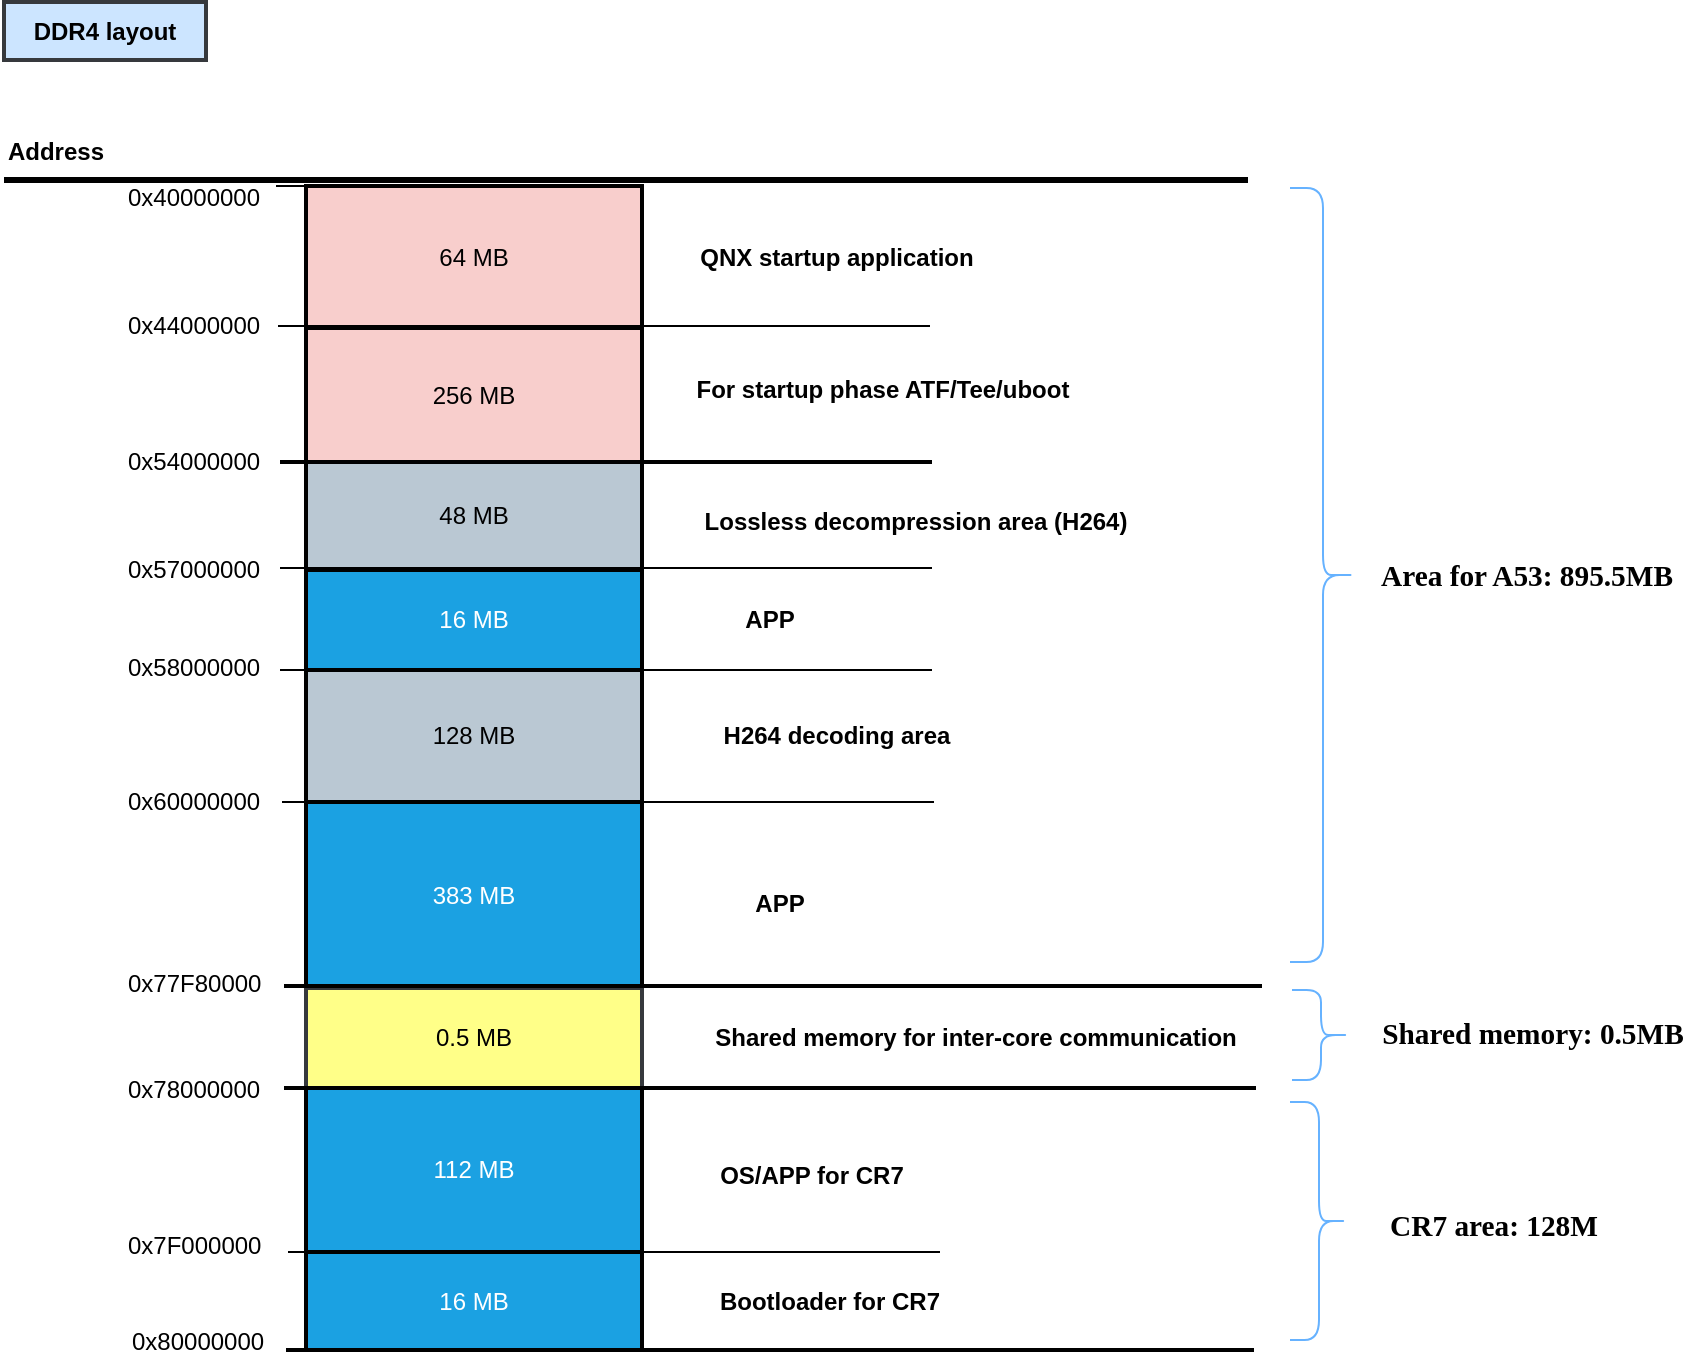 <mxfile version="17.1.3" type="github" pages="2"><diagram id="xaWncU6Pjf5TYVyJ0NIQ" name="第 1 页"><mxGraphModel dx="782" dy="436" grid="0" gridSize="10" guides="1" tooltips="1" connect="1" arrows="1" fold="1" page="0" pageScale="1" pageWidth="850" pageHeight="1100" math="0" shadow="0"><root><mxCell id="0"/><mxCell id="1" parent="0"/><mxCell id="3PWXR5hr3XgnhT8utv9f-1" value="" style="endArrow=none;html=1;strokeWidth=3;" parent="1" edge="1"><mxGeometry width="50" height="50" relative="1" as="geometry"><mxPoint x="142" y="189" as="sourcePoint"/><mxPoint x="764" y="189" as="targetPoint"/></mxGeometry></mxCell><mxCell id="3PWXR5hr3XgnhT8utv9f-2" value="64 MB" style="rounded=0;whiteSpace=wrap;html=1;strokeWidth=2;fillColor=#f8cecc;" parent="1" vertex="1"><mxGeometry x="293" y="192" width="168" height="71" as="geometry"/></mxCell><mxCell id="3PWXR5hr3XgnhT8utv9f-3" value="256&amp;nbsp;MB" style="rounded=0;whiteSpace=wrap;html=1;strokeWidth=2;fillColor=#f8cecc;" parent="1" vertex="1"><mxGeometry x="293" y="263" width="168" height="67" as="geometry"/></mxCell><mxCell id="3PWXR5hr3XgnhT8utv9f-4" value="48 MB" style="rounded=0;whiteSpace=wrap;html=1;strokeWidth=2;fillColor=#bac8d3;" parent="1" vertex="1"><mxGeometry x="293" y="330" width="168" height="54" as="geometry"/></mxCell><mxCell id="3PWXR5hr3XgnhT8utv9f-5" value="16 MB" style="rounded=0;whiteSpace=wrap;html=1;strokeWidth=2;fillColor=#1ba1e2;fontColor=#ffffff;" parent="1" vertex="1"><mxGeometry x="293" y="384" width="168" height="50" as="geometry"/></mxCell><mxCell id="3PWXR5hr3XgnhT8utv9f-6" value="128 MB" style="rounded=0;whiteSpace=wrap;html=1;strokeWidth=2;fillColor=#bac8d3;" parent="1" vertex="1"><mxGeometry x="293" y="434" width="168" height="66" as="geometry"/></mxCell><mxCell id="3PWXR5hr3XgnhT8utv9f-7" value="383&amp;nbsp;MB" style="rounded=0;whiteSpace=wrap;html=1;strokeWidth=2;fillColor=#1ba1e2;fontColor=#ffffff;" parent="1" vertex="1"><mxGeometry x="293" y="500" width="168" height="93" as="geometry"/></mxCell><mxCell id="3PWXR5hr3XgnhT8utv9f-8" value="0.5 MB" style="rounded=0;whiteSpace=wrap;html=1;strokeWidth=2;fillColor=#ffff88;strokeColor=#36393d;" parent="1" vertex="1"><mxGeometry x="293" y="593" width="168" height="50" as="geometry"/></mxCell><mxCell id="3PWXR5hr3XgnhT8utv9f-9" value="112 MB" style="rounded=0;whiteSpace=wrap;html=1;strokeWidth=2;fillColor=#1ba1e2;fontColor=#ffffff;" parent="1" vertex="1"><mxGeometry x="293" y="643" width="168" height="82" as="geometry"/></mxCell><mxCell id="3PWXR5hr3XgnhT8utv9f-10" value="16 MB" style="rounded=0;whiteSpace=wrap;html=1;strokeWidth=2;fillColor=#1ba1e2;fontColor=#ffffff;" parent="1" vertex="1"><mxGeometry x="293" y="725" width="168" height="49" as="geometry"/></mxCell><mxCell id="3PWXR5hr3XgnhT8utv9f-11" value="" style="endArrow=none;html=1;strokeWidth=2;" parent="1" edge="1"><mxGeometry width="50" height="50" relative="1" as="geometry"><mxPoint x="280" y="330" as="sourcePoint"/><mxPoint x="606" y="330" as="targetPoint"/></mxGeometry></mxCell><mxCell id="3PWXR5hr3XgnhT8utv9f-12" value="" style="endArrow=none;html=1;strokeWidth=1;" parent="1" edge="1"><mxGeometry width="50" height="50" relative="1" as="geometry"><mxPoint x="279" y="262" as="sourcePoint"/><mxPoint x="605" y="262" as="targetPoint"/></mxGeometry></mxCell><mxCell id="3PWXR5hr3XgnhT8utv9f-13" value="" style="endArrow=none;html=1;strokeWidth=1;" parent="1" edge="1"><mxGeometry width="50" height="50" relative="1" as="geometry"><mxPoint x="280" y="383" as="sourcePoint"/><mxPoint x="606" y="383" as="targetPoint"/></mxGeometry></mxCell><mxCell id="3PWXR5hr3XgnhT8utv9f-14" value="" style="endArrow=none;html=1;strokeWidth=1;" parent="1" edge="1"><mxGeometry width="50" height="50" relative="1" as="geometry"><mxPoint x="280" y="434" as="sourcePoint"/><mxPoint x="606" y="434" as="targetPoint"/></mxGeometry></mxCell><mxCell id="3PWXR5hr3XgnhT8utv9f-15" value="" style="endArrow=none;html=1;strokeWidth=1;" parent="1" edge="1"><mxGeometry width="50" height="50" relative="1" as="geometry"><mxPoint x="281" y="500" as="sourcePoint"/><mxPoint x="607" y="500" as="targetPoint"/></mxGeometry></mxCell><mxCell id="3PWXR5hr3XgnhT8utv9f-16" value="" style="endArrow=none;html=1;strokeWidth=2;" parent="1" edge="1"><mxGeometry width="50" height="50" relative="1" as="geometry"><mxPoint x="282" y="592" as="sourcePoint"/><mxPoint x="771" y="592" as="targetPoint"/></mxGeometry></mxCell><mxCell id="3PWXR5hr3XgnhT8utv9f-17" value="" style="endArrow=none;html=1;strokeWidth=2;" parent="1" edge="1"><mxGeometry width="50" height="50" relative="1" as="geometry"><mxPoint x="282" y="643" as="sourcePoint"/><mxPoint x="768" y="643" as="targetPoint"/></mxGeometry></mxCell><mxCell id="3PWXR5hr3XgnhT8utv9f-18" value="" style="endArrow=none;html=1;strokeWidth=1;" parent="1" edge="1"><mxGeometry width="50" height="50" relative="1" as="geometry"><mxPoint x="284" y="725" as="sourcePoint"/><mxPoint x="610" y="725" as="targetPoint"/></mxGeometry></mxCell><mxCell id="3PWXR5hr3XgnhT8utv9f-19" value="" style="endArrow=none;html=1;strokeWidth=2;" parent="1" edge="1"><mxGeometry width="50" height="50" relative="1" as="geometry"><mxPoint x="283" y="774" as="sourcePoint"/><mxPoint x="767" y="774" as="targetPoint"/></mxGeometry></mxCell><mxCell id="3PWXR5hr3XgnhT8utv9f-20" value="&lt;b&gt;For startup phase ATF/Tee/uboot&lt;/b&gt;" style="text;html=1;strokeColor=none;fillColor=none;align=center;verticalAlign=middle;whiteSpace=wrap;rounded=0;" parent="1" vertex="1"><mxGeometry x="463.5" y="284" width="235" height="20" as="geometry"/></mxCell><mxCell id="3PWXR5hr3XgnhT8utv9f-21" value="&lt;b&gt;QNX startup application&lt;/b&gt;" style="text;html=1;strokeColor=none;fillColor=none;align=center;verticalAlign=middle;whiteSpace=wrap;rounded=0;" parent="1" vertex="1"><mxGeometry x="478" y="217.5" width="161" height="20" as="geometry"/></mxCell><mxCell id="3PWXR5hr3XgnhT8utv9f-22" value="&lt;b&gt;Lossless decompression area (H264)&lt;/b&gt;" style="text;html=1;strokeColor=none;fillColor=none;align=center;verticalAlign=middle;whiteSpace=wrap;rounded=0;" parent="1" vertex="1"><mxGeometry x="482" y="350" width="232" height="20" as="geometry"/></mxCell><mxCell id="3PWXR5hr3XgnhT8utv9f-23" value="&lt;b&gt;APP&lt;/b&gt;" style="text;html=1;strokeColor=none;fillColor=none;align=center;verticalAlign=middle;whiteSpace=wrap;rounded=0;" parent="1" vertex="1"><mxGeometry x="505" y="399" width="40" height="20" as="geometry"/></mxCell><mxCell id="3PWXR5hr3XgnhT8utv9f-24" value="&lt;b&gt;H264 decoding area&lt;/b&gt;" style="text;html=1;strokeColor=none;fillColor=none;align=center;verticalAlign=middle;whiteSpace=wrap;rounded=0;" parent="1" vertex="1"><mxGeometry x="485" y="457" width="147" height="20" as="geometry"/></mxCell><mxCell id="3PWXR5hr3XgnhT8utv9f-25" style="edgeStyle=orthogonalEdgeStyle;rounded=0;orthogonalLoop=1;jettySize=auto;html=1;exitX=0.5;exitY=1;exitDx=0;exitDy=0;strokeWidth=1;" parent="1" source="3PWXR5hr3XgnhT8utv9f-24" target="3PWXR5hr3XgnhT8utv9f-24" edge="1"><mxGeometry relative="1" as="geometry"/></mxCell><mxCell id="3PWXR5hr3XgnhT8utv9f-26" value="&lt;b&gt;APP&lt;/b&gt;" style="text;html=1;strokeColor=none;fillColor=none;align=center;verticalAlign=middle;whiteSpace=wrap;rounded=0;" parent="1" vertex="1"><mxGeometry x="510" y="541" width="40" height="20" as="geometry"/></mxCell><mxCell id="3PWXR5hr3XgnhT8utv9f-27" value="&lt;b&gt;Shared memory for inter-core communication&lt;/b&gt;" style="text;html=1;strokeColor=none;fillColor=none;align=center;verticalAlign=middle;whiteSpace=wrap;rounded=0;" parent="1" vertex="1"><mxGeometry x="491" y="608" width="274" height="20" as="geometry"/></mxCell><mxCell id="3PWXR5hr3XgnhT8utv9f-28" value="&lt;b&gt;OS/APP for CR7&lt;/b&gt;" style="text;html=1;strokeColor=none;fillColor=none;align=center;verticalAlign=middle;whiteSpace=wrap;rounded=0;" parent="1" vertex="1"><mxGeometry x="472" y="677" width="148" height="20" as="geometry"/></mxCell><mxCell id="3PWXR5hr3XgnhT8utv9f-29" value="&lt;b&gt;Bootloader for CR7&lt;/b&gt;" style="text;html=1;strokeColor=none;fillColor=none;align=center;verticalAlign=middle;whiteSpace=wrap;rounded=0;" parent="1" vertex="1"><mxGeometry x="490" y="739.5" width="130" height="20" as="geometry"/></mxCell><mxCell id="3PWXR5hr3XgnhT8utv9f-30" value="&lt;b&gt;Address&lt;/b&gt;" style="text;html=1;strokeColor=none;fillColor=none;align=center;verticalAlign=middle;whiteSpace=wrap;rounded=0;" parent="1" vertex="1"><mxGeometry x="148" y="165" width="40" height="20" as="geometry"/></mxCell><mxCell id="3PWXR5hr3XgnhT8utv9f-32" value="&lt;b&gt;DDR4 layout&lt;/b&gt;" style="rounded=0;whiteSpace=wrap;html=1;strokeColor=#36393d;strokeWidth=2;fillColor=#cce5ff;" parent="1" vertex="1"><mxGeometry x="142" y="100" width="101" height="29" as="geometry"/></mxCell><mxCell id="3PWXR5hr3XgnhT8utv9f-34" value="" style="endArrow=none;html=1;strokeWidth=1;" parent="1" edge="1"><mxGeometry width="50" height="50" relative="1" as="geometry"><mxPoint x="278" y="192" as="sourcePoint"/><mxPoint x="451" y="192" as="targetPoint"/></mxGeometry></mxCell><mxCell id="3PWXR5hr3XgnhT8utv9f-35" value="0x40000000" style="text;html=1;strokeColor=none;fillColor=none;align=center;verticalAlign=middle;whiteSpace=wrap;rounded=0;" parent="1" vertex="1"><mxGeometry x="217" y="188" width="40" height="20" as="geometry"/></mxCell><mxCell id="3PWXR5hr3XgnhT8utv9f-37" value="0x44000000" style="text;whiteSpace=wrap;html=1;" parent="1" vertex="1"><mxGeometry x="202" y="248" width="86" height="28" as="geometry"/></mxCell><mxCell id="3PWXR5hr3XgnhT8utv9f-38" value="0x54000000" style="text;whiteSpace=wrap;html=1;" parent="1" vertex="1"><mxGeometry x="202" y="316" width="86" height="28" as="geometry"/></mxCell><mxCell id="3PWXR5hr3XgnhT8utv9f-39" value="0x57000000" style="text;whiteSpace=wrap;html=1;" parent="1" vertex="1"><mxGeometry x="202" y="370" width="86" height="28" as="geometry"/></mxCell><mxCell id="3PWXR5hr3XgnhT8utv9f-40" value="0x58000000" style="text;whiteSpace=wrap;html=1;" parent="1" vertex="1"><mxGeometry x="202" y="419" width="86" height="28" as="geometry"/></mxCell><mxCell id="3PWXR5hr3XgnhT8utv9f-41" value="0x60000000" style="text;whiteSpace=wrap;html=1;" parent="1" vertex="1"><mxGeometry x="202" y="486" width="86" height="28" as="geometry"/></mxCell><mxCell id="3PWXR5hr3XgnhT8utv9f-42" value="0x77F80000" style="text;whiteSpace=wrap;html=1;" parent="1" vertex="1"><mxGeometry x="202" y="577" width="86" height="28" as="geometry"/></mxCell><mxCell id="3PWXR5hr3XgnhT8utv9f-43" value="0x78000000" style="text;whiteSpace=wrap;html=1;" parent="1" vertex="1"><mxGeometry x="202" y="630" width="86" height="28" as="geometry"/></mxCell><mxCell id="3PWXR5hr3XgnhT8utv9f-44" value="0x7F000000" style="text;whiteSpace=wrap;html=1;" parent="1" vertex="1"><mxGeometry x="202" y="708" width="86" height="28" as="geometry"/></mxCell><mxCell id="3PWXR5hr3XgnhT8utv9f-45" value="0x80000000" style="text;whiteSpace=wrap;html=1;" parent="1" vertex="1"><mxGeometry x="204" y="756" width="86" height="28" as="geometry"/></mxCell><mxCell id="3PWXR5hr3XgnhT8utv9f-48" value="" style="shape=curlyBracket;whiteSpace=wrap;html=1;rounded=1;strokeWidth=1;direction=west;fillColor=#66B2FF;strokeColor=#66B2FF;" parent="1" vertex="1"><mxGeometry x="785" y="193" width="33" height="387" as="geometry"/></mxCell><mxCell id="3PWXR5hr3XgnhT8utv9f-52" value="&lt;p style=&quot;margin-top: 0pt ; margin-bottom: 0pt ; margin-left: 0in ; text-indent: 0in&quot;&gt;&lt;span style=&quot;font-size: 11pt ; font-family: &amp;#34;times new roman&amp;#34;&quot;&gt;&lt;b&gt;Area for A53: 895.5MB&lt;/b&gt;&lt;/span&gt;&lt;/p&gt;" style="text;html=1;strokeColor=none;fillColor=none;align=center;verticalAlign=middle;whiteSpace=wrap;rounded=0;" parent="1" vertex="1"><mxGeometry x="826" y="376.5" width="155" height="20" as="geometry"/></mxCell><mxCell id="3PWXR5hr3XgnhT8utv9f-53" value="" style="shape=curlyBracket;whiteSpace=wrap;html=1;rounded=1;strokeWidth=1;direction=west;fillColor=#ffff88;strokeColor=#66B2FF;" parent="1" vertex="1"><mxGeometry x="786" y="594" width="29" height="45" as="geometry"/></mxCell><mxCell id="3PWXR5hr3XgnhT8utv9f-54" value="&lt;p style=&quot;margin-top: 0pt ; margin-bottom: 0pt ; margin-left: 0in ; text-indent: 0in&quot;&gt;&lt;span style=&quot;font-size: 11pt ; font-family: &amp;#34;times new roman&amp;#34;&quot;&gt;&lt;b&gt;Shared memory: 0.5MB&lt;/b&gt;&lt;/span&gt;&lt;/p&gt;" style="text;html=1;strokeColor=none;fillColor=none;align=center;verticalAlign=middle;whiteSpace=wrap;rounded=0;" parent="1" vertex="1"><mxGeometry x="829" y="606" width="155" height="20" as="geometry"/></mxCell><mxCell id="3PWXR5hr3XgnhT8utv9f-55" value="" style="shape=curlyBracket;whiteSpace=wrap;html=1;rounded=1;strokeWidth=1;direction=west;size=0.5;strokeColor=#66B2FF;" parent="1" vertex="1"><mxGeometry x="785" y="650" width="29" height="119" as="geometry"/></mxCell><mxCell id="3PWXR5hr3XgnhT8utv9f-56" value="&lt;p style=&quot;margin-top: 0pt ; margin-bottom: 0pt ; margin-left: 0in ; text-indent: 0in&quot;&gt;&lt;span style=&quot;font-size: 11pt ; font-family: &amp;#34;times new roman&amp;#34;&quot;&gt;&lt;b&gt;CR7 area: 128M&lt;/b&gt;&lt;/span&gt;&lt;/p&gt;" style="text;html=1;strokeColor=none;fillColor=none;align=center;verticalAlign=middle;whiteSpace=wrap;rounded=0;" parent="1" vertex="1"><mxGeometry x="814" y="702" width="146" height="20" as="geometry"/></mxCell></root></mxGraphModel></diagram><diagram id="c9eb7zJTUilHZJ3C0_XF" name="Page-2"><mxGraphModel dx="782" dy="436" grid="1" gridSize="10" guides="1" tooltips="1" connect="1" arrows="1" fold="1" page="1" pageScale="1" pageWidth="827" pageHeight="1169" math="0" shadow="0"><root><mxCell id="l_0SMUKSORSITOLA1BkK-0"/><mxCell id="l_0SMUKSORSITOLA1BkK-1" parent="l_0SMUKSORSITOLA1BkK-0"/><mxCell id="l_0SMUKSORSITOLA1BkK-2" value="" style="endArrow=none;html=1;strokeWidth=3;" edge="1" parent="l_0SMUKSORSITOLA1BkK-1"><mxGeometry width="50" height="50" relative="1" as="geometry"><mxPoint x="303" y="217" as="sourcePoint"/><mxPoint x="1048" y="217" as="targetPoint"/></mxGeometry></mxCell><mxCell id="l_0SMUKSORSITOLA1BkK-3" value="&lt;br&gt;&lt;table border=&quot;0&quot; cellpadding=&quot;0&quot; cellspacing=&quot;0&quot; width=&quot;148&quot; style=&quot;border-collapse: collapse ; width: 111pt&quot;&gt;&lt;tbody&gt;&lt;tr style=&quot;height: 28pt&quot;&gt;&lt;td height=&quot;37&quot; class=&quot;xl299&quot; width=&quot;148&quot; style=&quot;height: 28pt ; width: 111pt&quot;&gt;Boot Area Partition 1&lt;/td&gt;&lt;/tr&gt;&lt;/tbody&gt;&lt;/table&gt;" style="rounded=0;whiteSpace=wrap;html=1;strokeWidth=2;fillColor=#fa6800;fontColor=#ffffff;" vertex="1" parent="l_0SMUKSORSITOLA1BkK-1"><mxGeometry x="613" y="218" width="172" height="45" as="geometry"/></mxCell><mxCell id="l_0SMUKSORSITOLA1BkK-4" value="&lt;span style=&quot;color: rgb(51 , 51 , 51) ; font-family: &amp;#34;arial&amp;#34; , &amp;#34;microsoft yahei&amp;#34; , &amp;#34;\\5fae软雅黑&amp;#34; , &amp;#34;\\5b8b体&amp;#34; , &amp;#34;malgun gothic&amp;#34; , &amp;#34;meiryo&amp;#34; , sans-serif ; font-size: 14px ; line-height: 25.99px ; text-align: justify ; background-color: rgb(247 , 248 , 250)&quot;&gt;&lt;b&gt;eMMC Partition&lt;/b&gt;&lt;/span&gt;" style="text;html=1;strokeColor=none;fillColor=none;align=center;verticalAlign=middle;whiteSpace=wrap;rounded=0;" vertex="1" parent="l_0SMUKSORSITOLA1BkK-1"><mxGeometry x="313.5" y="180" width="115" height="20" as="geometry"/></mxCell><mxCell id="l_0SMUKSORSITOLA1BkK-5" value="&lt;br&gt;&lt;table border=&quot;0&quot; cellpadding=&quot;0&quot; cellspacing=&quot;0&quot; width=&quot;148&quot; style=&quot;border-collapse: collapse ; width: 111pt&quot;&gt;&lt;tbody&gt;&lt;tr style=&quot;height: 28pt&quot;&gt;&lt;td height=&quot;37&quot; class=&quot;xl299&quot; width=&quot;148&quot; style=&quot;height: 28pt ; width: 111pt&quot;&gt;Boot Area Partition 2&lt;/td&gt;&lt;/tr&gt;&lt;/tbody&gt;&lt;/table&gt;" style="rounded=0;whiteSpace=wrap;html=1;strokeWidth=2;fillColor=#fa6800;fontColor=#ffffff;" vertex="1" parent="l_0SMUKSORSITOLA1BkK-1"><mxGeometry x="613" y="263" width="172" height="40" as="geometry"/></mxCell><mxCell id="l_0SMUKSORSITOLA1BkK-6" value="&lt;table border=&quot;0&quot; cellpadding=&quot;0&quot; cellspacing=&quot;0&quot; width=&quot;148&quot; style=&quot;border-collapse: collapse ; width: 111pt&quot;&gt;&lt;tbody&gt;&lt;tr style=&quot;height: 28.0pt&quot;&gt;&lt;td height=&quot;37&quot; class=&quot;xl299&quot; width=&quot;148&quot; style=&quot;height: 28.0pt ; width: 111pt&quot;&gt;RPMB&lt;/td&gt;&lt;/tr&gt;&lt;/tbody&gt;&lt;/table&gt;" style="rounded=0;whiteSpace=wrap;html=1;strokeWidth=2;fillColor=#fa6800;fontColor=#ffffff;" vertex="1" parent="l_0SMUKSORSITOLA1BkK-1"><mxGeometry x="613" y="303" width="172" height="45" as="geometry"/></mxCell><mxCell id="l_0SMUKSORSITOLA1BkK-7" value="&lt;table border=&quot;0&quot; cellpadding=&quot;0&quot; cellspacing=&quot;0&quot; width=&quot;148&quot; style=&quot;border-collapse: collapse ; width: 111pt&quot;&gt;&lt;tbody&gt;&lt;tr style=&quot;height: 28.0pt&quot;&gt;&lt;td height=&quot;37&quot; class=&quot;xl299&quot; width=&quot;148&quot; style=&quot;height: 28.0pt ; width: 111pt&quot;&gt;&lt;b&gt;raw date&lt;/b&gt;&lt;/td&gt;&lt;/tr&gt;&lt;/tbody&gt;&lt;/table&gt;" style="rounded=0;whiteSpace=wrap;html=1;strokeWidth=2;" vertex="1" parent="l_0SMUKSORSITOLA1BkK-1"><mxGeometry x="613" y="348" width="172" height="49" as="geometry"/></mxCell><mxCell id="l_0SMUKSORSITOLA1BkK-8" value="&lt;b&gt;/bootloaderA&lt;/b&gt;" style="rounded=0;whiteSpace=wrap;html=1;strokeWidth=2;fillColor=#dae8fc;" vertex="1" parent="l_0SMUKSORSITOLA1BkK-1"><mxGeometry x="613" y="392" width="172" height="48" as="geometry"/></mxCell><mxCell id="l_0SMUKSORSITOLA1BkK-9" value="&lt;b&gt;/bootloaderB&lt;/b&gt;" style="rounded=0;whiteSpace=wrap;html=1;strokeWidth=2;fillColor=#d5e8d4;" vertex="1" parent="l_0SMUKSORSITOLA1BkK-1"><mxGeometry x="613" y="438" width="172" height="43" as="geometry"/></mxCell><mxCell id="l_0SMUKSORSITOLA1BkK-10" value="&lt;b&gt;usrA&lt;/b&gt;" style="rounded=0;whiteSpace=wrap;html=1;strokeWidth=2;fillColor=#dae8fc;" vertex="1" parent="l_0SMUKSORSITOLA1BkK-1"><mxGeometry x="613" y="705" width="172" height="41" as="geometry"/></mxCell><mxCell id="l_0SMUKSORSITOLA1BkK-11" value="&lt;b&gt;/home/ApplicationA&lt;/b&gt;" style="rounded=0;whiteSpace=wrap;html=1;strokeWidth=2;fillColor=#dae8fc;" vertex="1" parent="l_0SMUKSORSITOLA1BkK-1"><mxGeometry x="613" y="746" width="172" height="44" as="geometry"/></mxCell><mxCell id="l_0SMUKSORSITOLA1BkK-12" value="&lt;b&gt;/home/GUI_App_AssA&lt;/b&gt;" style="rounded=0;whiteSpace=wrap;html=1;strokeWidth=2;fillColor=#dae8fc;" vertex="1" parent="l_0SMUKSORSITOLA1BkK-1"><mxGeometry x="613" y="790" width="172" height="40" as="geometry"/></mxCell><mxCell id="l_0SMUKSORSITOLA1BkK-13" value="&lt;b&gt;/home/MovieA&lt;/b&gt;" style="rounded=0;whiteSpace=wrap;html=1;strokeWidth=2;fillColor=#dae8fc;" vertex="1" parent="l_0SMUKSORSITOLA1BkK-1"><mxGeometry x="613" y="830" width="172" height="42" as="geometry"/></mxCell><mxCell id="l_0SMUKSORSITOLA1BkK-14" value="&lt;b&gt;/home/SoundA&lt;/b&gt;" style="rounded=0;whiteSpace=wrap;html=1;strokeWidth=2;fillColor=#dae8fc;" vertex="1" parent="l_0SMUKSORSITOLA1BkK-1"><mxGeometry x="613" y="872" width="172" height="42" as="geometry"/></mxCell><mxCell id="l_0SMUKSORSITOLA1BkK-15" value="&lt;b&gt;/usrB&lt;/b&gt;" style="rounded=0;whiteSpace=wrap;html=1;strokeWidth=2;fillColor=#d5e8d4;" vertex="1" parent="l_0SMUKSORSITOLA1BkK-1"><mxGeometry x="613" y="481.5" width="172" height="40" as="geometry"/></mxCell><mxCell id="l_0SMUKSORSITOLA1BkK-16" value="&lt;b&gt;/home/ApplicationB&lt;/b&gt;" style="rounded=0;whiteSpace=wrap;html=1;strokeWidth=2;fillColor=#d5e8d4;" vertex="1" parent="l_0SMUKSORSITOLA1BkK-1"><mxGeometry x="613" y="521.5" width="172" height="44" as="geometry"/></mxCell><mxCell id="l_0SMUKSORSITOLA1BkK-17" value="&lt;b&gt;/home/GUI_App_AssB&lt;/b&gt;" style="rounded=0;whiteSpace=wrap;html=1;strokeWidth=2;fillColor=#d5e8d4;" vertex="1" parent="l_0SMUKSORSITOLA1BkK-1"><mxGeometry x="613" y="565.5" width="172" height="44" as="geometry"/></mxCell><mxCell id="l_0SMUKSORSITOLA1BkK-18" value="&lt;b&gt;/home/MovieB&lt;/b&gt;" style="rounded=0;whiteSpace=wrap;html=1;strokeWidth=2;fillColor=#d5e8d4;" vertex="1" parent="l_0SMUKSORSITOLA1BkK-1"><mxGeometry x="613" y="609.5" width="172" height="46" as="geometry"/></mxCell><mxCell id="l_0SMUKSORSITOLA1BkK-19" value="&lt;b&gt;/home/SoundB&lt;/b&gt;" style="rounded=0;whiteSpace=wrap;html=1;strokeWidth=2;fillColor=#d5e8d4;" vertex="1" parent="l_0SMUKSORSITOLA1BkK-1"><mxGeometry x="613" y="655.5" width="172" height="50" as="geometry"/></mxCell><mxCell id="l_0SMUKSORSITOLA1BkK-20" value="&lt;b&gt;/fwtmp&lt;/b&gt;" style="rounded=0;whiteSpace=wrap;html=1;strokeWidth=2;fillColor=#dae8fc;" vertex="1" parent="l_0SMUKSORSITOLA1BkK-1"><mxGeometry x="613" y="914" width="172" height="46" as="geometry"/></mxCell><mxCell id="l_0SMUKSORSITOLA1BkK-21" value="&lt;b&gt;/slogtmp&lt;/b&gt;" style="rounded=0;whiteSpace=wrap;html=1;strokeWidth=2;fillColor=#dae8fc;" vertex="1" parent="l_0SMUKSORSITOLA1BkK-1"><mxGeometry x="613" y="960" width="172" height="46" as="geometry"/></mxCell><mxCell id="l_0SMUKSORSITOLA1BkK-22" value="&lt;b&gt;NoT USED&lt;/b&gt;" style="rounded=0;whiteSpace=wrap;html=1;strokeWidth=2;" vertex="1" parent="l_0SMUKSORSITOLA1BkK-1"><mxGeometry x="613" y="1002" width="172" height="45" as="geometry"/></mxCell><mxCell id="l_0SMUKSORSITOLA1BkK-23" value="&lt;b&gt;Boot Partition&lt;/b&gt;" style="text;html=1;strokeColor=none;fillColor=none;align=center;verticalAlign=middle;whiteSpace=wrap;rounded=0;" vertex="1" parent="l_0SMUKSORSITOLA1BkK-1"><mxGeometry x="803" y="256" width="90" height="20" as="geometry"/></mxCell><mxCell id="l_0SMUKSORSITOLA1BkK-24" value="" style="endArrow=none;html=1;strokeWidth=2;" edge="1" parent="l_0SMUKSORSITOLA1BkK-1"><mxGeometry width="50" height="50" relative="1" as="geometry"><mxPoint x="471" y="347" as="sourcePoint"/><mxPoint x="886" y="347" as="targetPoint"/><Array as="points"><mxPoint x="886" y="347"/><mxPoint x="952" y="347"/></Array></mxGeometry></mxCell><mxCell id="l_0SMUKSORSITOLA1BkK-25" value="" style="endArrow=none;html=1;strokeWidth=1;" edge="1" parent="l_0SMUKSORSITOLA1BkK-1"><mxGeometry width="50" height="50" relative="1" as="geometry"><mxPoint x="517" y="437" as="sourcePoint"/><mxPoint x="619" y="437" as="targetPoint"/></mxGeometry></mxCell><mxCell id="l_0SMUKSORSITOLA1BkK-26" value="&lt;b&gt;50MB&lt;/b&gt;" style="text;html=1;strokeColor=none;fillColor=none;align=center;verticalAlign=middle;whiteSpace=wrap;rounded=0;" vertex="1" parent="l_0SMUKSORSITOLA1BkK-1"><mxGeometry x="541" y="405" width="40" height="20" as="geometry"/></mxCell><mxCell id="l_0SMUKSORSITOLA1BkK-27" value="" style="endArrow=classic;startArrow=classic;html=1;strokeWidth=1;fillColor=#dae8fc;strokeColor=#85AEEB;" edge="1" parent="l_0SMUKSORSITOLA1BkK-1"><mxGeometry width="50" height="50" relative="1" as="geometry"><mxPoint x="596" y="434.5" as="sourcePoint"/><mxPoint x="596" y="395.5" as="targetPoint"/></mxGeometry></mxCell><mxCell id="l_0SMUKSORSITOLA1BkK-28" value="" style="endArrow=none;html=1;strokeWidth=1;" edge="1" parent="l_0SMUKSORSITOLA1BkK-1"><mxGeometry width="50" height="50" relative="1" as="geometry"><mxPoint x="517" y="704" as="sourcePoint"/><mxPoint x="619" y="704" as="targetPoint"/></mxGeometry></mxCell><mxCell id="l_0SMUKSORSITOLA1BkK-29" value="&lt;b&gt;50MB&lt;/b&gt;" style="text;html=1;strokeColor=none;fillColor=none;align=center;verticalAlign=middle;whiteSpace=wrap;rounded=0;" vertex="1" parent="l_0SMUKSORSITOLA1BkK-1"><mxGeometry x="541" y="448" width="40" height="20" as="geometry"/></mxCell><mxCell id="l_0SMUKSORSITOLA1BkK-30" value="" style="endArrow=classic;startArrow=classic;html=1;strokeWidth=1;fillColor=#dae8fc;strokeColor=#85AEEB;" edge="1" parent="l_0SMUKSORSITOLA1BkK-1"><mxGeometry width="50" height="50" relative="1" as="geometry"><mxPoint x="596" y="477.5" as="sourcePoint"/><mxPoint x="596" y="438.5" as="targetPoint"/></mxGeometry></mxCell><mxCell id="l_0SMUKSORSITOLA1BkK-31" value="" style="endArrow=none;html=1;strokeWidth=1;" edge="1" parent="l_0SMUKSORSITOLA1BkK-1"><mxGeometry width="50" height="50" relative="1" as="geometry"><mxPoint x="517" y="745.75" as="sourcePoint"/><mxPoint x="619" y="745.75" as="targetPoint"/></mxGeometry></mxCell><mxCell id="l_0SMUKSORSITOLA1BkK-32" value="&lt;b&gt;100MB&lt;/b&gt;" style="text;html=1;strokeColor=none;fillColor=none;align=center;verticalAlign=middle;whiteSpace=wrap;rounded=0;" vertex="1" parent="l_0SMUKSORSITOLA1BkK-1"><mxGeometry x="541" y="713.75" width="40" height="20" as="geometry"/></mxCell><mxCell id="l_0SMUKSORSITOLA1BkK-33" value="" style="endArrow=classic;startArrow=classic;html=1;strokeWidth=1;fillColor=#dae8fc;strokeColor=#85AEEB;" edge="1" parent="l_0SMUKSORSITOLA1BkK-1"><mxGeometry width="50" height="50" relative="1" as="geometry"><mxPoint x="596" y="743.25" as="sourcePoint"/><mxPoint x="596" y="704.25" as="targetPoint"/></mxGeometry></mxCell><mxCell id="l_0SMUKSORSITOLA1BkK-34" value="" style="endArrow=none;html=1;strokeWidth=1;" edge="1" parent="l_0SMUKSORSITOLA1BkK-1"><mxGeometry width="50" height="50" relative="1" as="geometry"><mxPoint x="517" y="789" as="sourcePoint"/><mxPoint x="619" y="789" as="targetPoint"/></mxGeometry></mxCell><mxCell id="l_0SMUKSORSITOLA1BkK-35" value="&lt;b&gt;200MB&lt;/b&gt;" style="text;html=1;strokeColor=none;fillColor=none;align=center;verticalAlign=middle;whiteSpace=wrap;rounded=0;" vertex="1" parent="l_0SMUKSORSITOLA1BkK-1"><mxGeometry x="541" y="757" width="40" height="20" as="geometry"/></mxCell><mxCell id="l_0SMUKSORSITOLA1BkK-36" value="" style="endArrow=classic;startArrow=classic;html=1;strokeWidth=1;fillColor=#dae8fc;strokeColor=#85AEEB;" edge="1" parent="l_0SMUKSORSITOLA1BkK-1"><mxGeometry width="50" height="50" relative="1" as="geometry"><mxPoint x="596" y="786.5" as="sourcePoint"/><mxPoint x="596" y="747.5" as="targetPoint"/></mxGeometry></mxCell><mxCell id="l_0SMUKSORSITOLA1BkK-37" value="" style="endArrow=none;html=1;strokeWidth=1;" edge="1" parent="l_0SMUKSORSITOLA1BkK-1"><mxGeometry width="50" height="50" relative="1" as="geometry"><mxPoint x="517" y="829" as="sourcePoint"/><mxPoint x="619" y="829" as="targetPoint"/></mxGeometry></mxCell><mxCell id="l_0SMUKSORSITOLA1BkK-38" value="&lt;b&gt;700MB&lt;/b&gt;" style="text;html=1;strokeColor=none;fillColor=none;align=center;verticalAlign=middle;whiteSpace=wrap;rounded=0;" vertex="1" parent="l_0SMUKSORSITOLA1BkK-1"><mxGeometry x="541" y="797" width="40" height="20" as="geometry"/></mxCell><mxCell id="l_0SMUKSORSITOLA1BkK-39" value="" style="endArrow=classic;startArrow=classic;html=1;strokeWidth=1;fillColor=#dae8fc;strokeColor=#85AEEB;" edge="1" parent="l_0SMUKSORSITOLA1BkK-1"><mxGeometry width="50" height="50" relative="1" as="geometry"><mxPoint x="596" y="826.5" as="sourcePoint"/><mxPoint x="596" y="787.5" as="targetPoint"/></mxGeometry></mxCell><mxCell id="l_0SMUKSORSITOLA1BkK-40" value="" style="endArrow=none;html=1;strokeWidth=1;" edge="1" parent="l_0SMUKSORSITOLA1BkK-1"><mxGeometry width="50" height="50" relative="1" as="geometry"><mxPoint x="517" y="871" as="sourcePoint"/><mxPoint x="619" y="871" as="targetPoint"/></mxGeometry></mxCell><mxCell id="l_0SMUKSORSITOLA1BkK-41" value="&lt;b&gt;300MB&lt;/b&gt;" style="text;html=1;strokeColor=none;fillColor=none;align=center;verticalAlign=middle;whiteSpace=wrap;rounded=0;" vertex="1" parent="l_0SMUKSORSITOLA1BkK-1"><mxGeometry x="541" y="839" width="40" height="20" as="geometry"/></mxCell><mxCell id="l_0SMUKSORSITOLA1BkK-42" value="" style="endArrow=classic;startArrow=classic;html=1;strokeWidth=1;fillColor=#dae8fc;strokeColor=#85AEEB;" edge="1" parent="l_0SMUKSORSITOLA1BkK-1"><mxGeometry width="50" height="50" relative="1" as="geometry"><mxPoint x="596" y="868.5" as="sourcePoint"/><mxPoint x="596" y="829.5" as="targetPoint"/></mxGeometry></mxCell><mxCell id="l_0SMUKSORSITOLA1BkK-43" value="" style="endArrow=none;html=1;strokeWidth=1;" edge="1" parent="l_0SMUKSORSITOLA1BkK-1"><mxGeometry width="50" height="50" relative="1" as="geometry"><mxPoint x="517" y="913" as="sourcePoint"/><mxPoint x="619" y="913" as="targetPoint"/></mxGeometry></mxCell><mxCell id="l_0SMUKSORSITOLA1BkK-44" value="&lt;b&gt;50MB&lt;/b&gt;" style="text;html=1;strokeColor=none;fillColor=none;align=center;verticalAlign=middle;whiteSpace=wrap;rounded=0;" vertex="1" parent="l_0SMUKSORSITOLA1BkK-1"><mxGeometry x="541" y="881" width="40" height="20" as="geometry"/></mxCell><mxCell id="l_0SMUKSORSITOLA1BkK-45" value="" style="endArrow=classic;startArrow=classic;html=1;strokeWidth=1;fillColor=#dae8fc;strokeColor=#85AEEB;" edge="1" parent="l_0SMUKSORSITOLA1BkK-1"><mxGeometry width="50" height="50" relative="1" as="geometry"><mxPoint x="596" y="910.5" as="sourcePoint"/><mxPoint x="596" y="871.5" as="targetPoint"/></mxGeometry></mxCell><mxCell id="l_0SMUKSORSITOLA1BkK-46" value="" style="endArrow=none;html=1;strokeWidth=1;" edge="1" parent="l_0SMUKSORSITOLA1BkK-1"><mxGeometry width="50" height="50" relative="1" as="geometry"><mxPoint x="517" y="520.5" as="sourcePoint"/><mxPoint x="619" y="520.5" as="targetPoint"/></mxGeometry></mxCell><mxCell id="l_0SMUKSORSITOLA1BkK-47" value="&lt;b&gt;100MB&lt;/b&gt;" style="text;html=1;strokeColor=none;fillColor=none;align=center;verticalAlign=middle;whiteSpace=wrap;rounded=0;" vertex="1" parent="l_0SMUKSORSITOLA1BkK-1"><mxGeometry x="541" y="488.5" width="40" height="20" as="geometry"/></mxCell><mxCell id="l_0SMUKSORSITOLA1BkK-48" value="" style="endArrow=classic;startArrow=classic;html=1;strokeWidth=1;fillColor=#dae8fc;strokeColor=#85AEEB;" edge="1" parent="l_0SMUKSORSITOLA1BkK-1"><mxGeometry width="50" height="50" relative="1" as="geometry"><mxPoint x="596" y="518" as="sourcePoint"/><mxPoint x="596" y="479" as="targetPoint"/><Array as="points"><mxPoint x="596" y="495.5"/></Array></mxGeometry></mxCell><mxCell id="l_0SMUKSORSITOLA1BkK-49" value="" style="endArrow=none;html=1;strokeWidth=1;" edge="1" parent="l_0SMUKSORSITOLA1BkK-1"><mxGeometry width="50" height="50" relative="1" as="geometry"><mxPoint x="517" y="564.5" as="sourcePoint"/><mxPoint x="619" y="564.5" as="targetPoint"/></mxGeometry></mxCell><mxCell id="l_0SMUKSORSITOLA1BkK-50" value="&lt;b&gt;200MB&lt;/b&gt;" style="text;html=1;strokeColor=none;fillColor=none;align=center;verticalAlign=middle;whiteSpace=wrap;rounded=0;" vertex="1" parent="l_0SMUKSORSITOLA1BkK-1"><mxGeometry x="541" y="532.5" width="40" height="20" as="geometry"/></mxCell><mxCell id="l_0SMUKSORSITOLA1BkK-51" value="" style="endArrow=classic;startArrow=classic;html=1;strokeWidth=1;fillColor=#dae8fc;strokeColor=#85AEEB;" edge="1" parent="l_0SMUKSORSITOLA1BkK-1"><mxGeometry width="50" height="50" relative="1" as="geometry"><mxPoint x="596" y="562" as="sourcePoint"/><mxPoint x="596" y="523" as="targetPoint"/></mxGeometry></mxCell><mxCell id="l_0SMUKSORSITOLA1BkK-52" value="" style="endArrow=none;html=1;strokeWidth=1;" edge="1" parent="l_0SMUKSORSITOLA1BkK-1"><mxGeometry width="50" height="50" relative="1" as="geometry"><mxPoint x="517" y="608.5" as="sourcePoint"/><mxPoint x="619" y="608.5" as="targetPoint"/></mxGeometry></mxCell><mxCell id="l_0SMUKSORSITOLA1BkK-53" value="&lt;b&gt;700MB&lt;/b&gt;" style="text;html=1;strokeColor=none;fillColor=none;align=center;verticalAlign=middle;whiteSpace=wrap;rounded=0;" vertex="1" parent="l_0SMUKSORSITOLA1BkK-1"><mxGeometry x="541" y="576.5" width="40" height="20" as="geometry"/></mxCell><mxCell id="l_0SMUKSORSITOLA1BkK-54" value="" style="endArrow=classic;startArrow=classic;html=1;strokeWidth=1;fillColor=#dae8fc;strokeColor=#85AEEB;" edge="1" parent="l_0SMUKSORSITOLA1BkK-1"><mxGeometry width="50" height="50" relative="1" as="geometry"><mxPoint x="596" y="606" as="sourcePoint"/><mxPoint x="596" y="567" as="targetPoint"/></mxGeometry></mxCell><mxCell id="l_0SMUKSORSITOLA1BkK-55" value="" style="endArrow=none;html=1;strokeWidth=1;" edge="1" parent="l_0SMUKSORSITOLA1BkK-1"><mxGeometry width="50" height="50" relative="1" as="geometry"><mxPoint x="517" y="654.5" as="sourcePoint"/><mxPoint x="619" y="654.5" as="targetPoint"/></mxGeometry></mxCell><mxCell id="l_0SMUKSORSITOLA1BkK-56" value="&lt;b&gt;300MB&lt;/b&gt;" style="text;html=1;strokeColor=none;fillColor=none;align=center;verticalAlign=middle;whiteSpace=wrap;rounded=0;" vertex="1" parent="l_0SMUKSORSITOLA1BkK-1"><mxGeometry x="541" y="622.5" width="40" height="20" as="geometry"/></mxCell><mxCell id="l_0SMUKSORSITOLA1BkK-57" value="" style="endArrow=classic;startArrow=classic;html=1;strokeWidth=1;fillColor=#dae8fc;strokeColor=#85AEEB;" edge="1" parent="l_0SMUKSORSITOLA1BkK-1"><mxGeometry width="50" height="50" relative="1" as="geometry"><mxPoint x="596" y="652" as="sourcePoint"/><mxPoint x="596" y="613" as="targetPoint"/></mxGeometry></mxCell><mxCell id="l_0SMUKSORSITOLA1BkK-58" value="" style="endArrow=none;html=1;strokeWidth=1;" edge="1" parent="l_0SMUKSORSITOLA1BkK-1"><mxGeometry width="50" height="50" relative="1" as="geometry"><mxPoint x="516" y="481.5" as="sourcePoint"/><mxPoint x="618" y="481.5" as="targetPoint"/></mxGeometry></mxCell><mxCell id="l_0SMUKSORSITOLA1BkK-59" value="&lt;b&gt;50MB&lt;/b&gt;" style="text;html=1;strokeColor=none;fillColor=none;align=center;verticalAlign=middle;whiteSpace=wrap;rounded=0;" vertex="1" parent="l_0SMUKSORSITOLA1BkK-1"><mxGeometry x="541" y="672.5" width="40" height="20" as="geometry"/></mxCell><mxCell id="l_0SMUKSORSITOLA1BkK-60" value="" style="endArrow=classic;startArrow=classic;html=1;strokeWidth=1;fillColor=#dae8fc;strokeColor=#85AEEB;" edge="1" parent="l_0SMUKSORSITOLA1BkK-1"><mxGeometry width="50" height="50" relative="1" as="geometry"><mxPoint x="596" y="702" as="sourcePoint"/><mxPoint x="596" y="663" as="targetPoint"/></mxGeometry></mxCell><mxCell id="l_0SMUKSORSITOLA1BkK-61" value="" style="endArrow=none;html=1;strokeWidth=1;" edge="1" parent="l_0SMUKSORSITOLA1BkK-1"><mxGeometry width="50" height="50" relative="1" as="geometry"><mxPoint x="517" y="959" as="sourcePoint"/><mxPoint x="619" y="959" as="targetPoint"/></mxGeometry></mxCell><mxCell id="l_0SMUKSORSITOLA1BkK-62" value="&lt;b&gt;1200MB&lt;/b&gt;" style="text;html=1;strokeColor=none;fillColor=none;align=center;verticalAlign=middle;whiteSpace=wrap;rounded=0;" vertex="1" parent="l_0SMUKSORSITOLA1BkK-1"><mxGeometry x="541" y="927" width="40" height="20" as="geometry"/></mxCell><mxCell id="l_0SMUKSORSITOLA1BkK-63" value="" style="endArrow=classic;startArrow=classic;html=1;strokeWidth=1;fillColor=#dae8fc;strokeColor=#85AEEB;" edge="1" parent="l_0SMUKSORSITOLA1BkK-1"><mxGeometry width="50" height="50" relative="1" as="geometry"><mxPoint x="596" y="956.5" as="sourcePoint"/><mxPoint x="596" y="917.5" as="targetPoint"/></mxGeometry></mxCell><mxCell id="l_0SMUKSORSITOLA1BkK-64" value="" style="endArrow=none;html=1;strokeWidth=1;" edge="1" parent="l_0SMUKSORSITOLA1BkK-1"><mxGeometry width="50" height="50" relative="1" as="geometry"><mxPoint x="517" y="1001" as="sourcePoint"/><mxPoint x="619" y="1001" as="targetPoint"/></mxGeometry></mxCell><mxCell id="l_0SMUKSORSITOLA1BkK-65" value="&lt;b&gt;3000MB&lt;/b&gt;" style="text;html=1;strokeColor=none;fillColor=none;align=center;verticalAlign=middle;whiteSpace=wrap;rounded=0;" vertex="1" parent="l_0SMUKSORSITOLA1BkK-1"><mxGeometry x="541" y="969" width="40" height="20" as="geometry"/></mxCell><mxCell id="l_0SMUKSORSITOLA1BkK-66" value="" style="endArrow=classic;startArrow=classic;html=1;strokeWidth=1;fillColor=#dae8fc;strokeColor=#85AEEB;" edge="1" parent="l_0SMUKSORSITOLA1BkK-1"><mxGeometry width="50" height="50" relative="1" as="geometry"><mxPoint x="596" y="998.5" as="sourcePoint"/><mxPoint x="596" y="959.5" as="targetPoint"/></mxGeometry></mxCell><mxCell id="l_0SMUKSORSITOLA1BkK-67" value="" style="endArrow=none;html=1;strokeWidth=1;" edge="1" parent="l_0SMUKSORSITOLA1BkK-1"><mxGeometry width="50" height="50" relative="1" as="geometry"><mxPoint x="517" y="391" as="sourcePoint"/><mxPoint x="619" y="391" as="targetPoint"/></mxGeometry></mxCell><mxCell id="l_0SMUKSORSITOLA1BkK-68" value="&lt;b&gt;20MB&lt;/b&gt;" style="text;html=1;strokeColor=none;fillColor=none;align=center;verticalAlign=middle;whiteSpace=wrap;rounded=0;" vertex="1" parent="l_0SMUKSORSITOLA1BkK-1"><mxGeometry x="541" y="359" width="40" height="20" as="geometry"/></mxCell><mxCell id="l_0SMUKSORSITOLA1BkK-69" value="" style="endArrow=classic;startArrow=classic;html=1;strokeWidth=1;fillColor=#dae8fc;strokeColor=#85AEEB;" edge="1" parent="l_0SMUKSORSITOLA1BkK-1"><mxGeometry width="50" height="50" relative="1" as="geometry"><mxPoint x="596" y="388.5" as="sourcePoint"/><mxPoint x="596" y="349.5" as="targetPoint"/></mxGeometry></mxCell><mxCell id="l_0SMUKSORSITOLA1BkK-70" value="" style="endArrow=none;html=1;strokeWidth=2;" edge="1" parent="l_0SMUKSORSITOLA1BkK-1"><mxGeometry width="50" height="50" relative="1" as="geometry"><mxPoint x="315" y="1047" as="sourcePoint"/><mxPoint x="902" y="1047" as="targetPoint"/><Array as="points"><mxPoint x="902" y="1047"/><mxPoint x="1045" y="1047"/></Array></mxGeometry></mxCell><mxCell id="l_0SMUKSORSITOLA1BkK-71" value="" style="endArrow=none;html=1;strokeWidth=2;" edge="1" parent="l_0SMUKSORSITOLA1BkK-1"><mxGeometry width="50" height="50" relative="1" as="geometry"><mxPoint x="470" y="303" as="sourcePoint"/><mxPoint x="885" y="303" as="targetPoint"/><Array as="points"><mxPoint x="885" y="303"/><mxPoint x="948" y="303"/></Array></mxGeometry></mxCell><mxCell id="l_0SMUKSORSITOLA1BkK-72" value="" style="rounded=0;whiteSpace=wrap;html=1;strokeWidth=2;" vertex="1" parent="l_0SMUKSORSITOLA1BkK-1"><mxGeometry x="1116" y="214" width="82" height="24" as="geometry"/></mxCell><mxCell id="l_0SMUKSORSITOLA1BkK-73" value="&lt;span style=&quot;color: rgb(51 , 51 , 51) ; font-family: &amp;#34;arial&amp;#34; , &amp;#34;microsoft yahei&amp;#34; , &amp;#34;\\5fae软雅黑&amp;#34; , &amp;#34;\\5b8b体&amp;#34; , &amp;#34;malgun gothic&amp;#34; , &amp;#34;meiryo&amp;#34; , sans-serif ; font-size: 14px ; line-height: 25.99px ; text-align: justify ; background-color: rgb(247 , 248 , 250)&quot;&gt;&lt;b style=&quot;color: rgb(0 , 0 , 0)&quot;&gt;&lt;span style=&quot;line-height: 25.99px&quot;&gt;logical P&lt;/span&gt;&lt;/b&gt;&lt;b&gt;artitions&lt;/b&gt;&lt;b style=&quot;color: rgb(0 , 0 , 0)&quot;&gt;&lt;span style=&quot;line-height: 25.99px&quot;&gt;&amp;nbsp;&lt;/span&gt;&lt;/b&gt;&lt;b&gt;Reserved&amp;nbsp;&lt;/b&gt;&lt;/span&gt;" style="text;html=1;strokeColor=none;fillColor=none;align=center;verticalAlign=middle;whiteSpace=wrap;rounded=0;" vertex="1" parent="l_0SMUKSORSITOLA1BkK-1"><mxGeometry x="1212" y="218" width="193" height="20" as="geometry"/></mxCell><mxCell id="l_0SMUKSORSITOLA1BkK-74" value="" style="rounded=0;whiteSpace=wrap;html=1;strokeWidth=2;fillColor=#dae8fc;" vertex="1" parent="l_0SMUKSORSITOLA1BkK-1"><mxGeometry x="1116" y="254" width="84" height="24" as="geometry"/></mxCell><mxCell id="l_0SMUKSORSITOLA1BkK-75" value="&lt;span style=&quot;font-family: &amp;#34;arial&amp;#34; , &amp;#34;microsoft yahei&amp;#34; , &amp;#34;\\5fae软雅黑&amp;#34; , &amp;#34;\\5b8b体&amp;#34; , &amp;#34;malgun gothic&amp;#34; , &amp;#34;meiryo&amp;#34; , sans-serif ; font-size: 14px ; line-height: 25.99px ; text-align: justify ; background-color: rgb(247 , 248 , 250)&quot;&gt;&lt;b&gt;&lt;span style=&quot;font-family: &amp;#34;arial&amp;#34; , &amp;#34;microsoft yahei&amp;#34; , &amp;#34;\\5fae软雅黑&amp;#34; , &amp;#34;\\5b8b体&amp;#34; , &amp;#34;malgun gothic&amp;#34; , &amp;#34;meiryo&amp;#34; , sans-serif ; font-size: 14px ; line-height: 25.99px&quot;&gt;&lt;span class=&quot;Apple-converted-space&quot;&gt;&amp;nbsp;&lt;/span&gt;logical partition&amp;nbsp;&lt;/span&gt;A&amp;nbsp;&lt;/b&gt;&lt;/span&gt;" style="text;html=1;strokeColor=none;fillColor=none;align=center;verticalAlign=middle;whiteSpace=wrap;rounded=0;" vertex="1" parent="l_0SMUKSORSITOLA1BkK-1"><mxGeometry x="1209" y="256" width="138" height="20" as="geometry"/></mxCell><mxCell id="l_0SMUKSORSITOLA1BkK-76" value="" style="rounded=0;whiteSpace=wrap;html=1;strokeWidth=2;fillColor=#d5e8d4;" vertex="1" parent="l_0SMUKSORSITOLA1BkK-1"><mxGeometry x="1116" y="294" width="84" height="24" as="geometry"/></mxCell><mxCell id="l_0SMUKSORSITOLA1BkK-77" value="&lt;span style=&quot;font-family: &amp;#34;arial&amp;#34; , &amp;#34;microsoft yahei&amp;#34; , &amp;#34;\\5fae软雅黑&amp;#34; , &amp;#34;\\5b8b体&amp;#34; , &amp;#34;malgun gothic&amp;#34; , &amp;#34;meiryo&amp;#34; , sans-serif ; font-size: 14px ; line-height: 25.99px ; text-align: justify ; background-color: rgb(247 , 248 , 250)&quot;&gt;&lt;b&gt;&lt;span style=&quot;font-family: &amp;#34;arial&amp;#34; , &amp;#34;microsoft yahei&amp;#34; , &amp;#34;\\5fae软雅黑&amp;#34; , &amp;#34;\\5b8b体&amp;#34; , &amp;#34;malgun gothic&amp;#34; , &amp;#34;meiryo&amp;#34; , sans-serif ; font-size: 14px ; line-height: 25.99px&quot;&gt;&lt;span class=&quot;Apple-converted-space&quot;&gt;&amp;nbsp;&lt;/span&gt;logical partition B&lt;/span&gt;&lt;/b&gt;&lt;/span&gt;" style="text;html=1;strokeColor=none;fillColor=none;align=center;verticalAlign=middle;whiteSpace=wrap;rounded=0;" vertex="1" parent="l_0SMUKSORSITOLA1BkK-1"><mxGeometry x="1209" y="296" width="138" height="20" as="geometry"/></mxCell><mxCell id="l_0SMUKSORSITOLA1BkK-78" value="User Date Area" style="rounded=0;whiteSpace=wrap;html=1;strokeWidth=2;fillColor=#fa6800;fontColor=#ffffff;" vertex="1" parent="l_0SMUKSORSITOLA1BkK-1"><mxGeometry x="930" y="683.5" width="151" height="30" as="geometry"/></mxCell><mxCell id="l_0SMUKSORSITOLA1BkK-79" value="" style="rounded=0;whiteSpace=wrap;html=1;strokeWidth=2;fillColor=#fa6800;strokeColor=#C73500;fontColor=#ffffff;" vertex="1" parent="l_0SMUKSORSITOLA1BkK-1"><mxGeometry x="1116" y="335" width="84" height="24" as="geometry"/></mxCell><mxCell id="l_0SMUKSORSITOLA1BkK-80" value="&lt;b&gt;&lt;span style=&quot;font-family: &amp;#34;arial&amp;#34; , &amp;#34;microsoft yahei&amp;#34; , &amp;#34;\\5fae软雅黑&amp;#34; , &amp;#34;\\5b8b体&amp;#34; , &amp;#34;malgun gothic&amp;#34; , &amp;#34;meiryo&amp;#34; , sans-serif ; font-size: 14px ; line-height: 25.99px ; text-align: justify ; background-color: rgb(247 , 248 , 250)&quot;&gt;&lt;span style=&quot;font-family: &amp;#34;arial&amp;#34; , &amp;#34;microsoft yahei&amp;#34; , &amp;#34;\\5fae软雅黑&amp;#34; , &amp;#34;\\5b8b体&amp;#34; , &amp;#34;malgun gothic&amp;#34; , &amp;#34;meiryo&amp;#34; , sans-serif ; font-size: 14px ; line-height: 25.99px&quot;&gt;&lt;span class=&quot;Apple-converted-space&quot;&gt;&amp;nbsp;&lt;/span&gt;&lt;/span&gt;&lt;/span&gt;&lt;span style=&quot;color: rgb(51 , 51 , 51) ; font-family: &amp;#34;arial&amp;#34; , &amp;#34;microsoft yahei&amp;#34; , &amp;#34;\\5fae软雅黑&amp;#34; , &amp;#34;\\5b8b体&amp;#34; , &amp;#34;malgun gothic&amp;#34; , &amp;#34;meiryo&amp;#34; , sans-serif ; font-size: 14px ; line-height: 25.99px ; text-align: justify ; background-color: rgb(247 , 248 , 250)&quot;&gt;Physical partitions&lt;/span&gt;&lt;/b&gt;" style="text;html=1;strokeColor=none;fillColor=none;align=center;verticalAlign=middle;whiteSpace=wrap;rounded=0;" vertex="1" parent="l_0SMUKSORSITOLA1BkK-1"><mxGeometry x="1212" y="337" width="138" height="20" as="geometry"/></mxCell><mxCell id="l_0SMUKSORSITOLA1BkK-81" value="" style="shape=curlyBracket;whiteSpace=wrap;html=1;rounded=1;strokeColor=#000000;strokeWidth=2;fillColor=#000000;direction=west;" vertex="1" parent="l_0SMUKSORSITOLA1BkK-1"><mxGeometry x="887" y="356" width="20" height="685" as="geometry"/></mxCell><mxCell id="l_0SMUKSORSITOLA1BkK-82" value="" style="shape=curlyBracket;whiteSpace=wrap;html=1;rounded=1;strokeColor=#000000;strokeWidth=2;fillColor=#000000;" vertex="1" parent="l_0SMUKSORSITOLA1BkK-1"><mxGeometry x="361" y="228" width="20" height="813" as="geometry"/></mxCell><mxCell id="l_0SMUKSORSITOLA1BkK-83" value="&lt;b&gt;8GB&lt;/b&gt;" style="text;html=1;strokeColor=#3A5431;fillColor=#6d8764;align=center;verticalAlign=middle;whiteSpace=wrap;rounded=0;fontColor=#ffffff;" vertex="1" parent="l_0SMUKSORSITOLA1BkK-1"><mxGeometry x="280" y="619.25" width="77" height="30.5" as="geometry"/></mxCell><mxCell id="l_0SMUKSORSITOLA1BkK-84" value="" style="endArrow=none;html=1;strokeWidth=1;" edge="1" parent="l_0SMUKSORSITOLA1BkK-1"><mxGeometry width="50" height="50" relative="1" as="geometry"><mxPoint x="522" y="262" as="sourcePoint"/><mxPoint x="624" y="262" as="targetPoint"/></mxGeometry></mxCell><mxCell id="l_0SMUKSORSITOLA1BkK-85" value="&lt;b&gt;4MB&lt;/b&gt;" style="text;html=1;strokeColor=none;fillColor=none;align=center;verticalAlign=middle;whiteSpace=wrap;rounded=0;" vertex="1" parent="l_0SMUKSORSITOLA1BkK-1"><mxGeometry x="539" y="234" width="40" height="20" as="geometry"/></mxCell><mxCell id="l_0SMUKSORSITOLA1BkK-86" value="" style="endArrow=classic;startArrow=classic;html=1;strokeWidth=1;fillColor=#dae8fc;strokeColor=#85AEEB;" edge="1" parent="l_0SMUKSORSITOLA1BkK-1"><mxGeometry width="50" height="50" relative="1" as="geometry"><mxPoint x="591" y="255" as="sourcePoint"/><mxPoint x="591" y="223" as="targetPoint"/></mxGeometry></mxCell><mxCell id="l_0SMUKSORSITOLA1BkK-87" value="&lt;b&gt;4MB&lt;/b&gt;" style="text;html=1;strokeColor=none;fillColor=none;align=center;verticalAlign=middle;whiteSpace=wrap;rounded=0;" vertex="1" parent="l_0SMUKSORSITOLA1BkK-1"><mxGeometry x="541" y="273" width="40" height="20" as="geometry"/></mxCell><mxCell id="l_0SMUKSORSITOLA1BkK-88" value="" style="endArrow=classic;startArrow=classic;html=1;strokeWidth=1;fillColor=#dae8fc;strokeColor=#85AEEB;" edge="1" parent="l_0SMUKSORSITOLA1BkK-1"><mxGeometry width="50" height="50" relative="1" as="geometry"><mxPoint x="591" y="298" as="sourcePoint"/><mxPoint x="591" y="266" as="targetPoint"/></mxGeometry></mxCell></root></mxGraphModel></diagram></mxfile>